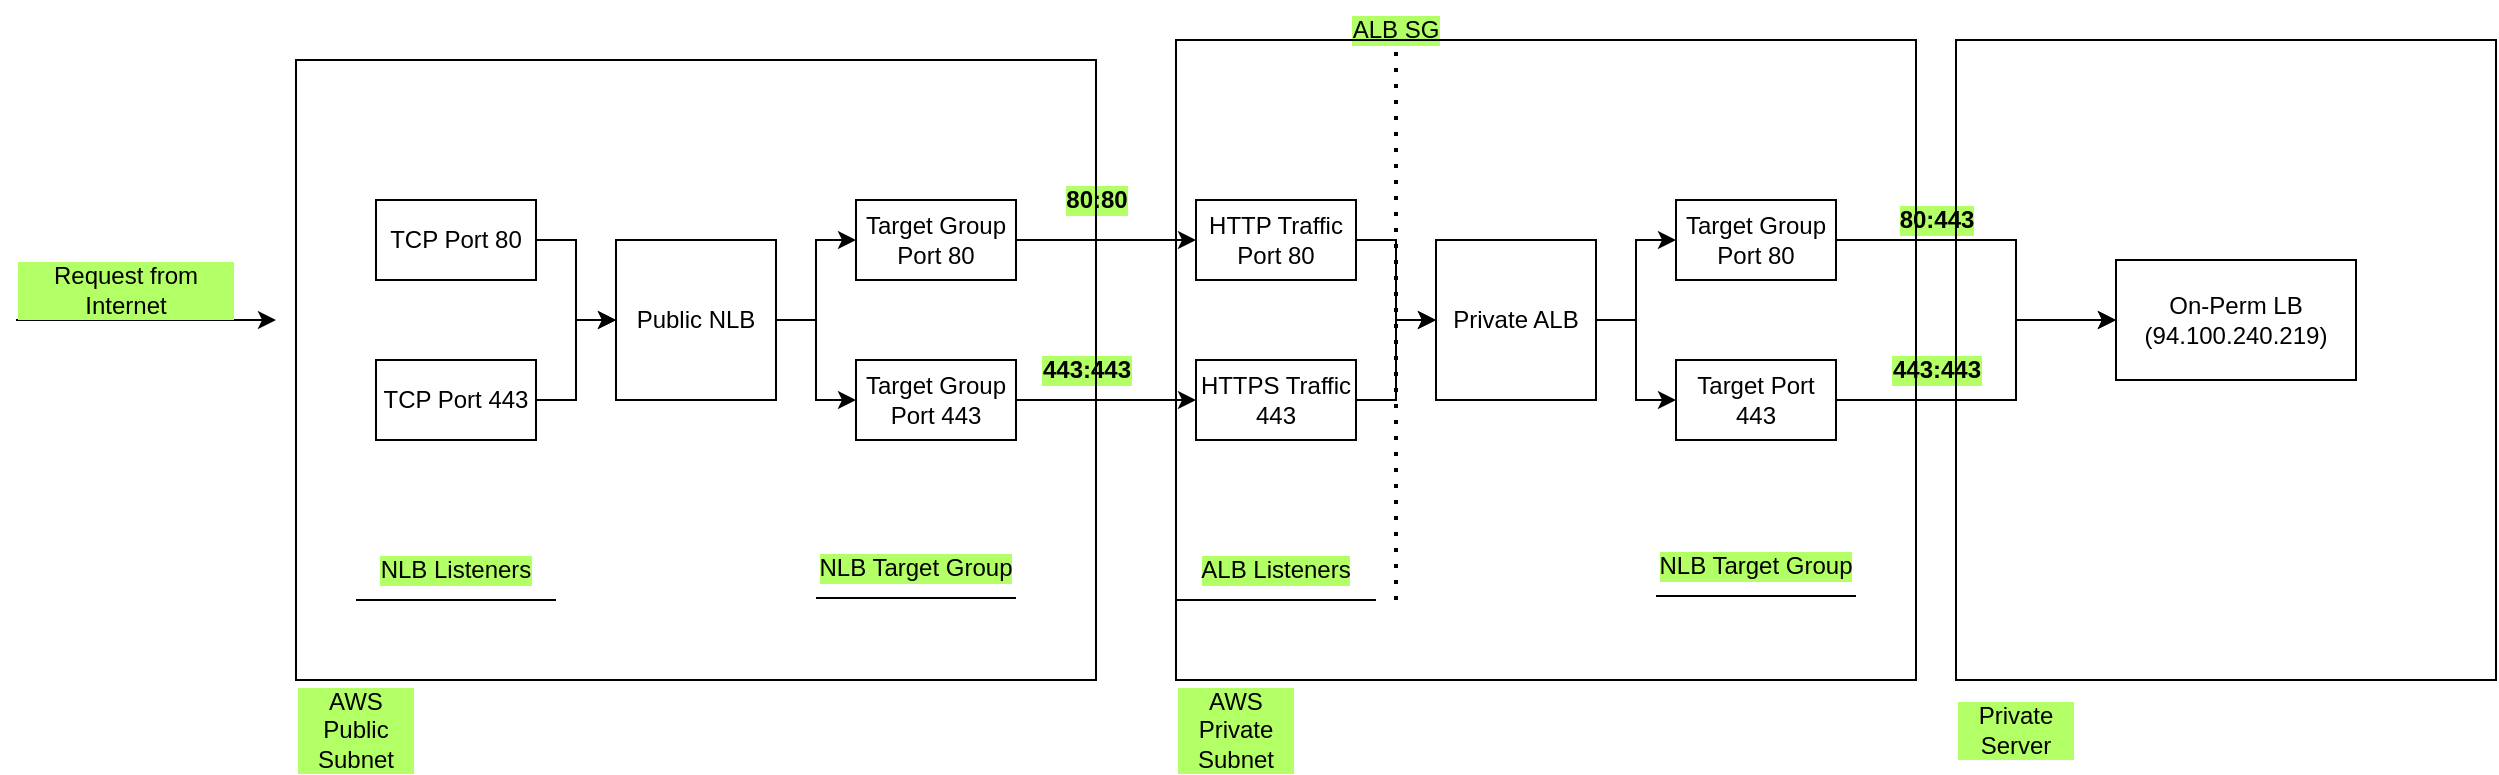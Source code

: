 <mxfile version="15.5.9" type="github">
  <diagram id="pCYF1ZupuWEemld1GSwe" name="Page-1">
    <mxGraphModel dx="1826" dy="587" grid="1" gridSize="10" guides="1" tooltips="1" connect="1" arrows="1" fold="1" page="1" pageScale="1" pageWidth="850" pageHeight="1100" math="0" shadow="0">
      <root>
        <mxCell id="0" />
        <mxCell id="1" parent="0" />
        <mxCell id="EBzi6UNPib7ds7rI71un-5" style="edgeStyle=orthogonalEdgeStyle;rounded=0;orthogonalLoop=1;jettySize=auto;html=1;exitX=1;exitY=0.5;exitDx=0;exitDy=0;entryX=0;entryY=0.5;entryDx=0;entryDy=0;" edge="1" parent="1" source="EBzi6UNPib7ds7rI71un-1" target="EBzi6UNPib7ds7rI71un-4">
          <mxGeometry relative="1" as="geometry" />
        </mxCell>
        <mxCell id="EBzi6UNPib7ds7rI71un-1" value="TCP Port 80" style="rounded=0;whiteSpace=wrap;html=1;" vertex="1" parent="1">
          <mxGeometry x="70" y="120" width="80" height="40" as="geometry" />
        </mxCell>
        <mxCell id="EBzi6UNPib7ds7rI71un-7" style="edgeStyle=orthogonalEdgeStyle;rounded=0;orthogonalLoop=1;jettySize=auto;html=1;exitX=1;exitY=0.5;exitDx=0;exitDy=0;entryX=0;entryY=0.5;entryDx=0;entryDy=0;" edge="1" parent="1" source="EBzi6UNPib7ds7rI71un-2" target="EBzi6UNPib7ds7rI71un-4">
          <mxGeometry relative="1" as="geometry" />
        </mxCell>
        <mxCell id="EBzi6UNPib7ds7rI71un-2" value="TCP Port 443" style="rounded=0;whiteSpace=wrap;html=1;" vertex="1" parent="1">
          <mxGeometry x="70" y="200" width="80" height="40" as="geometry" />
        </mxCell>
        <mxCell id="EBzi6UNPib7ds7rI71un-10" style="edgeStyle=orthogonalEdgeStyle;rounded=0;orthogonalLoop=1;jettySize=auto;html=1;exitX=1;exitY=0.5;exitDx=0;exitDy=0;entryX=0;entryY=0.5;entryDx=0;entryDy=0;" edge="1" parent="1" source="EBzi6UNPib7ds7rI71un-4" target="EBzi6UNPib7ds7rI71un-8">
          <mxGeometry relative="1" as="geometry" />
        </mxCell>
        <mxCell id="EBzi6UNPib7ds7rI71un-11" style="edgeStyle=orthogonalEdgeStyle;rounded=0;orthogonalLoop=1;jettySize=auto;html=1;exitX=1;exitY=0.5;exitDx=0;exitDy=0;entryX=0;entryY=0.5;entryDx=0;entryDy=0;" edge="1" parent="1" source="EBzi6UNPib7ds7rI71un-4" target="EBzi6UNPib7ds7rI71un-9">
          <mxGeometry relative="1" as="geometry" />
        </mxCell>
        <mxCell id="EBzi6UNPib7ds7rI71un-4" value="Public NLB" style="whiteSpace=wrap;html=1;aspect=fixed;" vertex="1" parent="1">
          <mxGeometry x="190" y="140" width="80" height="80" as="geometry" />
        </mxCell>
        <mxCell id="EBzi6UNPib7ds7rI71un-21" style="edgeStyle=orthogonalEdgeStyle;rounded=0;orthogonalLoop=1;jettySize=auto;html=1;exitX=1;exitY=0.5;exitDx=0;exitDy=0;" edge="1" parent="1" source="EBzi6UNPib7ds7rI71un-8" target="EBzi6UNPib7ds7rI71un-13">
          <mxGeometry relative="1" as="geometry" />
        </mxCell>
        <mxCell id="EBzi6UNPib7ds7rI71un-8" value="Target Group Port 80" style="rounded=0;whiteSpace=wrap;html=1;" vertex="1" parent="1">
          <mxGeometry x="310" y="120" width="80" height="40" as="geometry" />
        </mxCell>
        <mxCell id="EBzi6UNPib7ds7rI71un-22" style="edgeStyle=orthogonalEdgeStyle;rounded=0;orthogonalLoop=1;jettySize=auto;html=1;exitX=1;exitY=0.5;exitDx=0;exitDy=0;" edge="1" parent="1" source="EBzi6UNPib7ds7rI71un-9" target="EBzi6UNPib7ds7rI71un-15">
          <mxGeometry relative="1" as="geometry" />
        </mxCell>
        <mxCell id="EBzi6UNPib7ds7rI71un-9" value="Target Group Port 443" style="rounded=0;whiteSpace=wrap;html=1;" vertex="1" parent="1">
          <mxGeometry x="310" y="200" width="80" height="40" as="geometry" />
        </mxCell>
        <mxCell id="EBzi6UNPib7ds7rI71un-12" style="edgeStyle=orthogonalEdgeStyle;rounded=0;orthogonalLoop=1;jettySize=auto;html=1;exitX=1;exitY=0.5;exitDx=0;exitDy=0;entryX=0;entryY=0.5;entryDx=0;entryDy=0;" edge="1" source="EBzi6UNPib7ds7rI71un-13" target="EBzi6UNPib7ds7rI71un-18" parent="1">
          <mxGeometry relative="1" as="geometry" />
        </mxCell>
        <mxCell id="EBzi6UNPib7ds7rI71un-13" value="HTTP Traffic Port 80" style="rounded=0;whiteSpace=wrap;html=1;" vertex="1" parent="1">
          <mxGeometry x="480" y="120" width="80" height="40" as="geometry" />
        </mxCell>
        <mxCell id="EBzi6UNPib7ds7rI71un-14" style="edgeStyle=orthogonalEdgeStyle;rounded=0;orthogonalLoop=1;jettySize=auto;html=1;exitX=1;exitY=0.5;exitDx=0;exitDy=0;entryX=0;entryY=0.5;entryDx=0;entryDy=0;" edge="1" source="EBzi6UNPib7ds7rI71un-15" target="EBzi6UNPib7ds7rI71un-18" parent="1">
          <mxGeometry relative="1" as="geometry" />
        </mxCell>
        <mxCell id="EBzi6UNPib7ds7rI71un-15" value="HTTPS Traffic 443" style="rounded=0;whiteSpace=wrap;html=1;" vertex="1" parent="1">
          <mxGeometry x="480" y="200" width="80" height="40" as="geometry" />
        </mxCell>
        <mxCell id="EBzi6UNPib7ds7rI71un-16" style="edgeStyle=orthogonalEdgeStyle;rounded=0;orthogonalLoop=1;jettySize=auto;html=1;exitX=1;exitY=0.5;exitDx=0;exitDy=0;entryX=0;entryY=0.5;entryDx=0;entryDy=0;" edge="1" source="EBzi6UNPib7ds7rI71un-18" target="EBzi6UNPib7ds7rI71un-19" parent="1">
          <mxGeometry relative="1" as="geometry" />
        </mxCell>
        <mxCell id="EBzi6UNPib7ds7rI71un-17" style="edgeStyle=orthogonalEdgeStyle;rounded=0;orthogonalLoop=1;jettySize=auto;html=1;exitX=1;exitY=0.5;exitDx=0;exitDy=0;entryX=0;entryY=0.5;entryDx=0;entryDy=0;" edge="1" source="EBzi6UNPib7ds7rI71un-18" target="EBzi6UNPib7ds7rI71un-20" parent="1">
          <mxGeometry relative="1" as="geometry" />
        </mxCell>
        <mxCell id="EBzi6UNPib7ds7rI71un-18" value="Private ALB" style="whiteSpace=wrap;html=1;aspect=fixed;" vertex="1" parent="1">
          <mxGeometry x="600" y="140" width="80" height="80" as="geometry" />
        </mxCell>
        <mxCell id="EBzi6UNPib7ds7rI71un-26" style="edgeStyle=orthogonalEdgeStyle;rounded=0;orthogonalLoop=1;jettySize=auto;html=1;exitX=1;exitY=0.5;exitDx=0;exitDy=0;entryX=0;entryY=0.5;entryDx=0;entryDy=0;" edge="1" parent="1" source="EBzi6UNPib7ds7rI71un-19" target="EBzi6UNPib7ds7rI71un-25">
          <mxGeometry relative="1" as="geometry">
            <Array as="points">
              <mxPoint x="890" y="140" />
              <mxPoint x="890" y="180" />
            </Array>
          </mxGeometry>
        </mxCell>
        <mxCell id="EBzi6UNPib7ds7rI71un-19" value="Target Group Port 80" style="rounded=0;whiteSpace=wrap;html=1;" vertex="1" parent="1">
          <mxGeometry x="720" y="120" width="80" height="40" as="geometry" />
        </mxCell>
        <mxCell id="EBzi6UNPib7ds7rI71un-28" style="edgeStyle=orthogonalEdgeStyle;rounded=0;orthogonalLoop=1;jettySize=auto;html=1;exitX=1;exitY=0.5;exitDx=0;exitDy=0;entryX=0;entryY=0.5;entryDx=0;entryDy=0;" edge="1" parent="1" source="EBzi6UNPib7ds7rI71un-20" target="EBzi6UNPib7ds7rI71un-25">
          <mxGeometry relative="1" as="geometry">
            <Array as="points">
              <mxPoint x="890" y="220" />
              <mxPoint x="890" y="180" />
            </Array>
          </mxGeometry>
        </mxCell>
        <mxCell id="EBzi6UNPib7ds7rI71un-20" value="Target Port 443" style="rounded=0;whiteSpace=wrap;html=1;" vertex="1" parent="1">
          <mxGeometry x="720" y="200" width="80" height="40" as="geometry" />
        </mxCell>
        <mxCell id="EBzi6UNPib7ds7rI71un-24" value="&lt;b&gt;443:443&lt;/b&gt;" style="text;html=1;align=center;verticalAlign=middle;resizable=0;points=[];autosize=1;strokeColor=none;fillColor=none;labelBackgroundColor=#B3FF66;" vertex="1" parent="1">
          <mxGeometry x="395" y="195" width="60" height="20" as="geometry" />
        </mxCell>
        <mxCell id="EBzi6UNPib7ds7rI71un-25" value="On-Perm LB (&lt;span class=&quot;col-s-10 col-xxs-12 linkifyWrapper--3jj-MXH70a&quot;&gt;94.100.240.219)&lt;/span&gt;" style="rounded=0;whiteSpace=wrap;html=1;labelBackgroundColor=none;" vertex="1" parent="1">
          <mxGeometry x="940" y="150" width="120" height="60" as="geometry" />
        </mxCell>
        <mxCell id="EBzi6UNPib7ds7rI71un-29" value="&lt;b&gt;80:443&lt;/b&gt;" style="text;html=1;align=center;verticalAlign=middle;resizable=0;points=[];autosize=1;strokeColor=none;fillColor=none;labelBackgroundColor=#B3FF66;" vertex="1" parent="1">
          <mxGeometry x="825" y="120" width="50" height="20" as="geometry" />
        </mxCell>
        <mxCell id="EBzi6UNPib7ds7rI71un-33" value="&lt;b&gt;443:443&lt;/b&gt;" style="text;html=1;align=center;verticalAlign=middle;resizable=0;points=[];autosize=1;strokeColor=none;fillColor=none;labelBackgroundColor=#B3FF66;" vertex="1" parent="1">
          <mxGeometry x="820" y="195" width="60" height="20" as="geometry" />
        </mxCell>
        <mxCell id="EBzi6UNPib7ds7rI71un-34" value="&lt;b&gt;80:80&lt;/b&gt;" style="text;html=1;align=center;verticalAlign=middle;resizable=0;points=[];autosize=1;strokeColor=none;fillColor=none;labelBackgroundColor=#B3FF66;" vertex="1" parent="1">
          <mxGeometry x="405" y="110" width="50" height="20" as="geometry" />
        </mxCell>
        <mxCell id="EBzi6UNPib7ds7rI71un-36" value="" style="endArrow=none;dashed=1;html=1;dashPattern=1 3;strokeWidth=2;rounded=0;" edge="1" parent="1">
          <mxGeometry width="50" height="50" relative="1" as="geometry">
            <mxPoint x="580" y="320" as="sourcePoint" />
            <mxPoint x="580" y="40" as="targetPoint" />
            <Array as="points" />
          </mxGeometry>
        </mxCell>
        <mxCell id="EBzi6UNPib7ds7rI71un-37" value="ALB SG" style="text;html=1;strokeColor=none;fillColor=none;align=center;verticalAlign=middle;whiteSpace=wrap;rounded=0;labelBackgroundColor=#B3FF66;" vertex="1" parent="1">
          <mxGeometry x="550" y="20" width="60" height="30" as="geometry" />
        </mxCell>
        <mxCell id="EBzi6UNPib7ds7rI71un-38" value="" style="endArrow=none;html=1;rounded=0;" edge="1" parent="1">
          <mxGeometry width="50" height="50" relative="1" as="geometry">
            <mxPoint x="60" y="320" as="sourcePoint" />
            <mxPoint x="160" y="320" as="targetPoint" />
          </mxGeometry>
        </mxCell>
        <mxCell id="EBzi6UNPib7ds7rI71un-40" value="NLB Listeners" style="text;html=1;strokeColor=none;fillColor=none;align=center;verticalAlign=middle;whiteSpace=wrap;rounded=0;labelBackgroundColor=#B3FF66;" vertex="1" parent="1">
          <mxGeometry x="60" y="290" width="100" height="30" as="geometry" />
        </mxCell>
        <mxCell id="EBzi6UNPib7ds7rI71un-43" value="" style="endArrow=none;html=1;rounded=0;" edge="1" parent="1">
          <mxGeometry width="50" height="50" relative="1" as="geometry">
            <mxPoint x="470" y="320" as="sourcePoint" />
            <mxPoint x="570" y="320" as="targetPoint" />
          </mxGeometry>
        </mxCell>
        <mxCell id="EBzi6UNPib7ds7rI71un-44" value="ALB Listeners" style="text;html=1;strokeColor=none;fillColor=none;align=center;verticalAlign=middle;whiteSpace=wrap;rounded=0;labelBackgroundColor=#B3FF66;" vertex="1" parent="1">
          <mxGeometry x="470" y="290" width="100" height="30" as="geometry" />
        </mxCell>
        <mxCell id="EBzi6UNPib7ds7rI71un-45" value="" style="endArrow=none;html=1;rounded=0;" edge="1" parent="1">
          <mxGeometry width="50" height="50" relative="1" as="geometry">
            <mxPoint x="290" y="319" as="sourcePoint" />
            <mxPoint x="390" y="319" as="targetPoint" />
          </mxGeometry>
        </mxCell>
        <mxCell id="EBzi6UNPib7ds7rI71un-46" value="NLB Target Group" style="text;html=1;strokeColor=none;fillColor=none;align=center;verticalAlign=middle;whiteSpace=wrap;rounded=0;labelBackgroundColor=#B3FF66;" vertex="1" parent="1">
          <mxGeometry x="290" y="289" width="100" height="30" as="geometry" />
        </mxCell>
        <mxCell id="EBzi6UNPib7ds7rI71un-48" value="" style="endArrow=none;html=1;rounded=0;" edge="1" parent="1">
          <mxGeometry width="50" height="50" relative="1" as="geometry">
            <mxPoint x="710" y="318" as="sourcePoint" />
            <mxPoint x="810" y="318" as="targetPoint" />
          </mxGeometry>
        </mxCell>
        <mxCell id="EBzi6UNPib7ds7rI71un-49" value="NLB Target Group" style="text;html=1;strokeColor=none;fillColor=none;align=center;verticalAlign=middle;whiteSpace=wrap;rounded=0;labelBackgroundColor=#B3FF66;" vertex="1" parent="1">
          <mxGeometry x="710" y="288" width="100" height="30" as="geometry" />
        </mxCell>
        <mxCell id="EBzi6UNPib7ds7rI71un-50" value="" style="endArrow=classic;html=1;rounded=0;" edge="1" parent="1">
          <mxGeometry width="50" height="50" relative="1" as="geometry">
            <mxPoint x="-110" y="180" as="sourcePoint" />
            <mxPoint x="20" y="180" as="targetPoint" />
          </mxGeometry>
        </mxCell>
        <mxCell id="EBzi6UNPib7ds7rI71un-51" value="Request from Internet" style="text;html=1;strokeColor=none;fillColor=none;align=center;verticalAlign=middle;whiteSpace=wrap;rounded=0;labelBackgroundColor=#B3FF66;" vertex="1" parent="1">
          <mxGeometry x="-110" y="150" width="110" height="30" as="geometry" />
        </mxCell>
        <mxCell id="EBzi6UNPib7ds7rI71un-53" value="" style="rounded=0;whiteSpace=wrap;html=1;labelBackgroundColor=#B3FF66;fillColor=none;gradientColor=none;" vertex="1" parent="1">
          <mxGeometry x="30" y="50" width="400" height="310" as="geometry" />
        </mxCell>
        <mxCell id="EBzi6UNPib7ds7rI71un-54" value="AWS Public Subnet" style="text;html=1;strokeColor=none;fillColor=none;align=center;verticalAlign=middle;whiteSpace=wrap;rounded=0;labelBackgroundColor=#B3FF66;" vertex="1" parent="1">
          <mxGeometry x="30" y="370" width="60" height="30" as="geometry" />
        </mxCell>
        <mxCell id="EBzi6UNPib7ds7rI71un-55" value="" style="rounded=0;whiteSpace=wrap;html=1;labelBackgroundColor=#B3FF66;fillColor=none;gradientColor=none;" vertex="1" parent="1">
          <mxGeometry x="470" y="40" width="370" height="320" as="geometry" />
        </mxCell>
        <mxCell id="EBzi6UNPib7ds7rI71un-56" value="AWS Private Subnet" style="text;html=1;strokeColor=none;fillColor=none;align=center;verticalAlign=middle;whiteSpace=wrap;rounded=0;labelBackgroundColor=#B3FF66;" vertex="1" parent="1">
          <mxGeometry x="470" y="370" width="60" height="30" as="geometry" />
        </mxCell>
        <mxCell id="EBzi6UNPib7ds7rI71un-57" value="" style="rounded=0;whiteSpace=wrap;html=1;labelBackgroundColor=#B3FF66;fillColor=none;gradientColor=none;" vertex="1" parent="1">
          <mxGeometry x="860" y="40" width="270" height="320" as="geometry" />
        </mxCell>
        <mxCell id="EBzi6UNPib7ds7rI71un-58" value="Private Server" style="text;html=1;strokeColor=none;fillColor=none;align=center;verticalAlign=middle;whiteSpace=wrap;rounded=0;labelBackgroundColor=#B3FF66;" vertex="1" parent="1">
          <mxGeometry x="860" y="370" width="60" height="30" as="geometry" />
        </mxCell>
      </root>
    </mxGraphModel>
  </diagram>
</mxfile>
